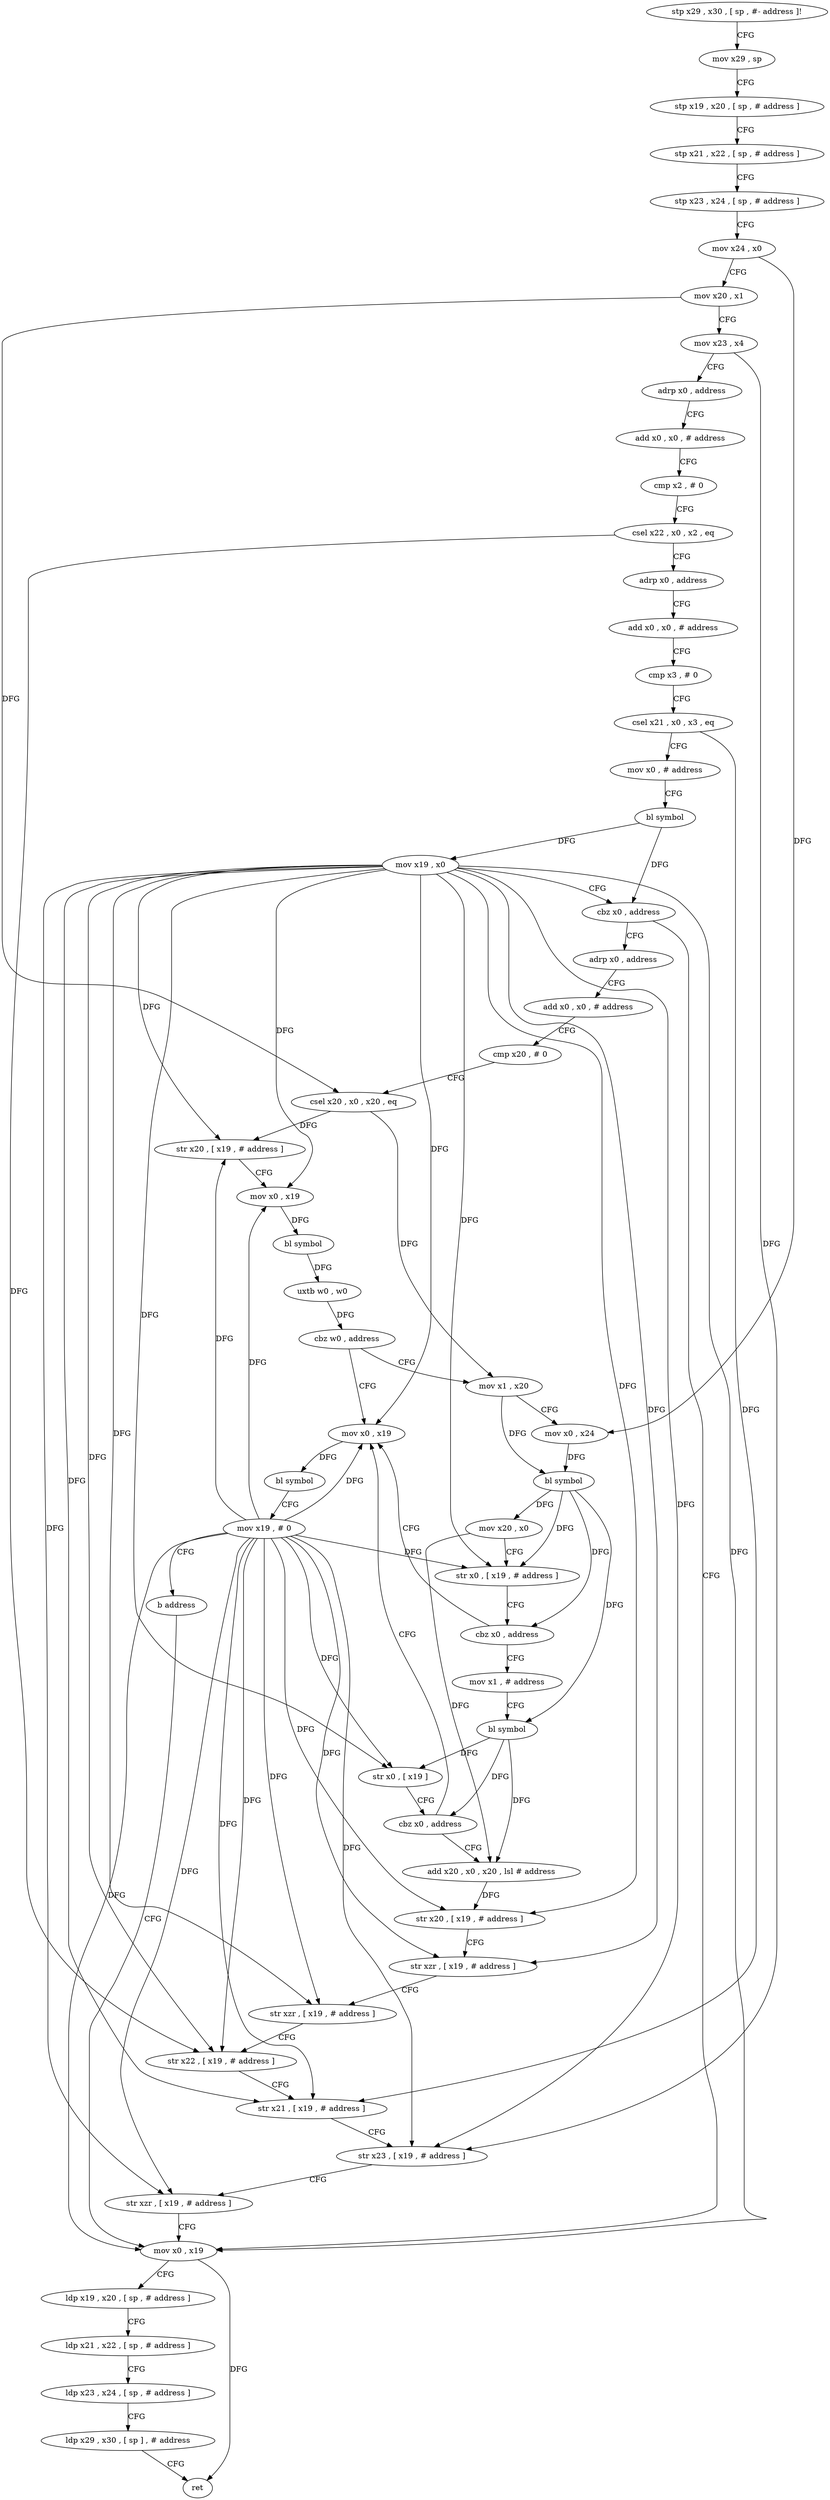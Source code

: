 digraph "func" {
"4282712" [label = "stp x29 , x30 , [ sp , #- address ]!" ]
"4282716" [label = "mov x29 , sp" ]
"4282720" [label = "stp x19 , x20 , [ sp , # address ]" ]
"4282724" [label = "stp x21 , x22 , [ sp , # address ]" ]
"4282728" [label = "stp x23 , x24 , [ sp , # address ]" ]
"4282732" [label = "mov x24 , x0" ]
"4282736" [label = "mov x20 , x1" ]
"4282740" [label = "mov x23 , x4" ]
"4282744" [label = "adrp x0 , address" ]
"4282748" [label = "add x0 , x0 , # address" ]
"4282752" [label = "cmp x2 , # 0" ]
"4282756" [label = "csel x22 , x0 , x2 , eq" ]
"4282760" [label = "adrp x0 , address" ]
"4282764" [label = "add x0 , x0 , # address" ]
"4282768" [label = "cmp x3 , # 0" ]
"4282772" [label = "csel x21 , x0 , x3 , eq" ]
"4282776" [label = "mov x0 , # address" ]
"4282780" [label = "bl symbol" ]
"4282784" [label = "mov x19 , x0" ]
"4282788" [label = "cbz x0 , address" ]
"4282900" [label = "mov x0 , x19" ]
"4282792" [label = "adrp x0 , address" ]
"4282904" [label = "ldp x19 , x20 , [ sp , # address ]" ]
"4282908" [label = "ldp x21 , x22 , [ sp , # address ]" ]
"4282912" [label = "ldp x23 , x24 , [ sp , # address ]" ]
"4282916" [label = "ldp x29 , x30 , [ sp ] , # address" ]
"4282920" [label = "ret" ]
"4282796" [label = "add x0 , x0 , # address" ]
"4282800" [label = "cmp x20 , # 0" ]
"4282804" [label = "csel x20 , x0 , x20 , eq" ]
"4282808" [label = "str x20 , [ x19 , # address ]" ]
"4282812" [label = "mov x0 , x19" ]
"4282816" [label = "bl symbol" ]
"4282820" [label = "uxtb w0 , w0" ]
"4282824" [label = "cbz w0 , address" ]
"4282924" [label = "mov x0 , x19" ]
"4282828" [label = "mov x1 , x20" ]
"4282928" [label = "bl symbol" ]
"4282932" [label = "mov x19 , # 0" ]
"4282936" [label = "b address" ]
"4282832" [label = "mov x0 , x24" ]
"4282836" [label = "bl symbol" ]
"4282840" [label = "mov x20 , x0" ]
"4282844" [label = "str x0 , [ x19 , # address ]" ]
"4282848" [label = "cbz x0 , address" ]
"4282852" [label = "mov x1 , # address" ]
"4282856" [label = "bl symbol" ]
"4282860" [label = "str x0 , [ x19 ]" ]
"4282864" [label = "cbz x0 , address" ]
"4282868" [label = "add x20 , x0 , x20 , lsl # address" ]
"4282872" [label = "str x20 , [ x19 , # address ]" ]
"4282876" [label = "str xzr , [ x19 , # address ]" ]
"4282880" [label = "str xzr , [ x19 , # address ]" ]
"4282884" [label = "str x22 , [ x19 , # address ]" ]
"4282888" [label = "str x21 , [ x19 , # address ]" ]
"4282892" [label = "str x23 , [ x19 , # address ]" ]
"4282896" [label = "str xzr , [ x19 , # address ]" ]
"4282712" -> "4282716" [ label = "CFG" ]
"4282716" -> "4282720" [ label = "CFG" ]
"4282720" -> "4282724" [ label = "CFG" ]
"4282724" -> "4282728" [ label = "CFG" ]
"4282728" -> "4282732" [ label = "CFG" ]
"4282732" -> "4282736" [ label = "CFG" ]
"4282732" -> "4282832" [ label = "DFG" ]
"4282736" -> "4282740" [ label = "CFG" ]
"4282736" -> "4282804" [ label = "DFG" ]
"4282740" -> "4282744" [ label = "CFG" ]
"4282740" -> "4282892" [ label = "DFG" ]
"4282744" -> "4282748" [ label = "CFG" ]
"4282748" -> "4282752" [ label = "CFG" ]
"4282752" -> "4282756" [ label = "CFG" ]
"4282756" -> "4282760" [ label = "CFG" ]
"4282756" -> "4282884" [ label = "DFG" ]
"4282760" -> "4282764" [ label = "CFG" ]
"4282764" -> "4282768" [ label = "CFG" ]
"4282768" -> "4282772" [ label = "CFG" ]
"4282772" -> "4282776" [ label = "CFG" ]
"4282772" -> "4282888" [ label = "DFG" ]
"4282776" -> "4282780" [ label = "CFG" ]
"4282780" -> "4282784" [ label = "DFG" ]
"4282780" -> "4282788" [ label = "DFG" ]
"4282784" -> "4282788" [ label = "CFG" ]
"4282784" -> "4282900" [ label = "DFG" ]
"4282784" -> "4282808" [ label = "DFG" ]
"4282784" -> "4282812" [ label = "DFG" ]
"4282784" -> "4282924" [ label = "DFG" ]
"4282784" -> "4282844" [ label = "DFG" ]
"4282784" -> "4282860" [ label = "DFG" ]
"4282784" -> "4282872" [ label = "DFG" ]
"4282784" -> "4282876" [ label = "DFG" ]
"4282784" -> "4282880" [ label = "DFG" ]
"4282784" -> "4282884" [ label = "DFG" ]
"4282784" -> "4282888" [ label = "DFG" ]
"4282784" -> "4282892" [ label = "DFG" ]
"4282784" -> "4282896" [ label = "DFG" ]
"4282788" -> "4282900" [ label = "CFG" ]
"4282788" -> "4282792" [ label = "CFG" ]
"4282900" -> "4282904" [ label = "CFG" ]
"4282900" -> "4282920" [ label = "DFG" ]
"4282792" -> "4282796" [ label = "CFG" ]
"4282904" -> "4282908" [ label = "CFG" ]
"4282908" -> "4282912" [ label = "CFG" ]
"4282912" -> "4282916" [ label = "CFG" ]
"4282916" -> "4282920" [ label = "CFG" ]
"4282796" -> "4282800" [ label = "CFG" ]
"4282800" -> "4282804" [ label = "CFG" ]
"4282804" -> "4282808" [ label = "DFG" ]
"4282804" -> "4282828" [ label = "DFG" ]
"4282808" -> "4282812" [ label = "CFG" ]
"4282812" -> "4282816" [ label = "DFG" ]
"4282816" -> "4282820" [ label = "DFG" ]
"4282820" -> "4282824" [ label = "DFG" ]
"4282824" -> "4282924" [ label = "CFG" ]
"4282824" -> "4282828" [ label = "CFG" ]
"4282924" -> "4282928" [ label = "DFG" ]
"4282828" -> "4282832" [ label = "CFG" ]
"4282828" -> "4282836" [ label = "DFG" ]
"4282928" -> "4282932" [ label = "CFG" ]
"4282932" -> "4282936" [ label = "CFG" ]
"4282932" -> "4282900" [ label = "DFG" ]
"4282932" -> "4282812" [ label = "DFG" ]
"4282932" -> "4282924" [ label = "DFG" ]
"4282932" -> "4282808" [ label = "DFG" ]
"4282932" -> "4282844" [ label = "DFG" ]
"4282932" -> "4282860" [ label = "DFG" ]
"4282932" -> "4282872" [ label = "DFG" ]
"4282932" -> "4282876" [ label = "DFG" ]
"4282932" -> "4282880" [ label = "DFG" ]
"4282932" -> "4282884" [ label = "DFG" ]
"4282932" -> "4282888" [ label = "DFG" ]
"4282932" -> "4282892" [ label = "DFG" ]
"4282932" -> "4282896" [ label = "DFG" ]
"4282936" -> "4282900" [ label = "CFG" ]
"4282832" -> "4282836" [ label = "DFG" ]
"4282836" -> "4282840" [ label = "DFG" ]
"4282836" -> "4282844" [ label = "DFG" ]
"4282836" -> "4282848" [ label = "DFG" ]
"4282836" -> "4282856" [ label = "DFG" ]
"4282840" -> "4282844" [ label = "CFG" ]
"4282840" -> "4282868" [ label = "DFG" ]
"4282844" -> "4282848" [ label = "CFG" ]
"4282848" -> "4282924" [ label = "CFG" ]
"4282848" -> "4282852" [ label = "CFG" ]
"4282852" -> "4282856" [ label = "CFG" ]
"4282856" -> "4282860" [ label = "DFG" ]
"4282856" -> "4282864" [ label = "DFG" ]
"4282856" -> "4282868" [ label = "DFG" ]
"4282860" -> "4282864" [ label = "CFG" ]
"4282864" -> "4282924" [ label = "CFG" ]
"4282864" -> "4282868" [ label = "CFG" ]
"4282868" -> "4282872" [ label = "DFG" ]
"4282872" -> "4282876" [ label = "CFG" ]
"4282876" -> "4282880" [ label = "CFG" ]
"4282880" -> "4282884" [ label = "CFG" ]
"4282884" -> "4282888" [ label = "CFG" ]
"4282888" -> "4282892" [ label = "CFG" ]
"4282892" -> "4282896" [ label = "CFG" ]
"4282896" -> "4282900" [ label = "CFG" ]
}

